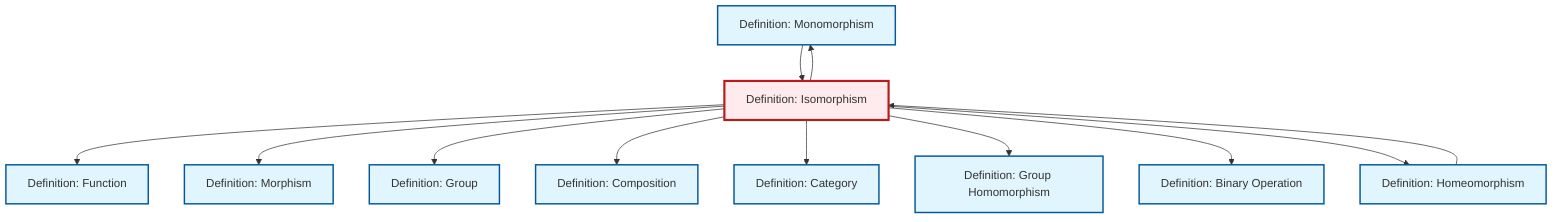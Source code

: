 graph TD
    classDef definition fill:#e1f5fe,stroke:#01579b,stroke-width:2px
    classDef theorem fill:#f3e5f5,stroke:#4a148c,stroke-width:2px
    classDef axiom fill:#fff3e0,stroke:#e65100,stroke-width:2px
    classDef example fill:#e8f5e9,stroke:#1b5e20,stroke-width:2px
    classDef current fill:#ffebee,stroke:#b71c1c,stroke-width:3px
    def-group["Definition: Group"]:::definition
    def-monomorphism["Definition: Monomorphism"]:::definition
    def-composition["Definition: Composition"]:::definition
    def-morphism["Definition: Morphism"]:::definition
    def-isomorphism["Definition: Isomorphism"]:::definition
    def-homeomorphism["Definition: Homeomorphism"]:::definition
    def-category["Definition: Category"]:::definition
    def-homomorphism["Definition: Group Homomorphism"]:::definition
    def-binary-operation["Definition: Binary Operation"]:::definition
    def-function["Definition: Function"]:::definition
    def-monomorphism --> def-isomorphism
    def-isomorphism --> def-function
    def-isomorphism --> def-morphism
    def-homeomorphism --> def-isomorphism
    def-isomorphism --> def-group
    def-isomorphism --> def-monomorphism
    def-isomorphism --> def-composition
    def-isomorphism --> def-category
    def-isomorphism --> def-homomorphism
    def-isomorphism --> def-binary-operation
    def-isomorphism --> def-homeomorphism
    class def-isomorphism current